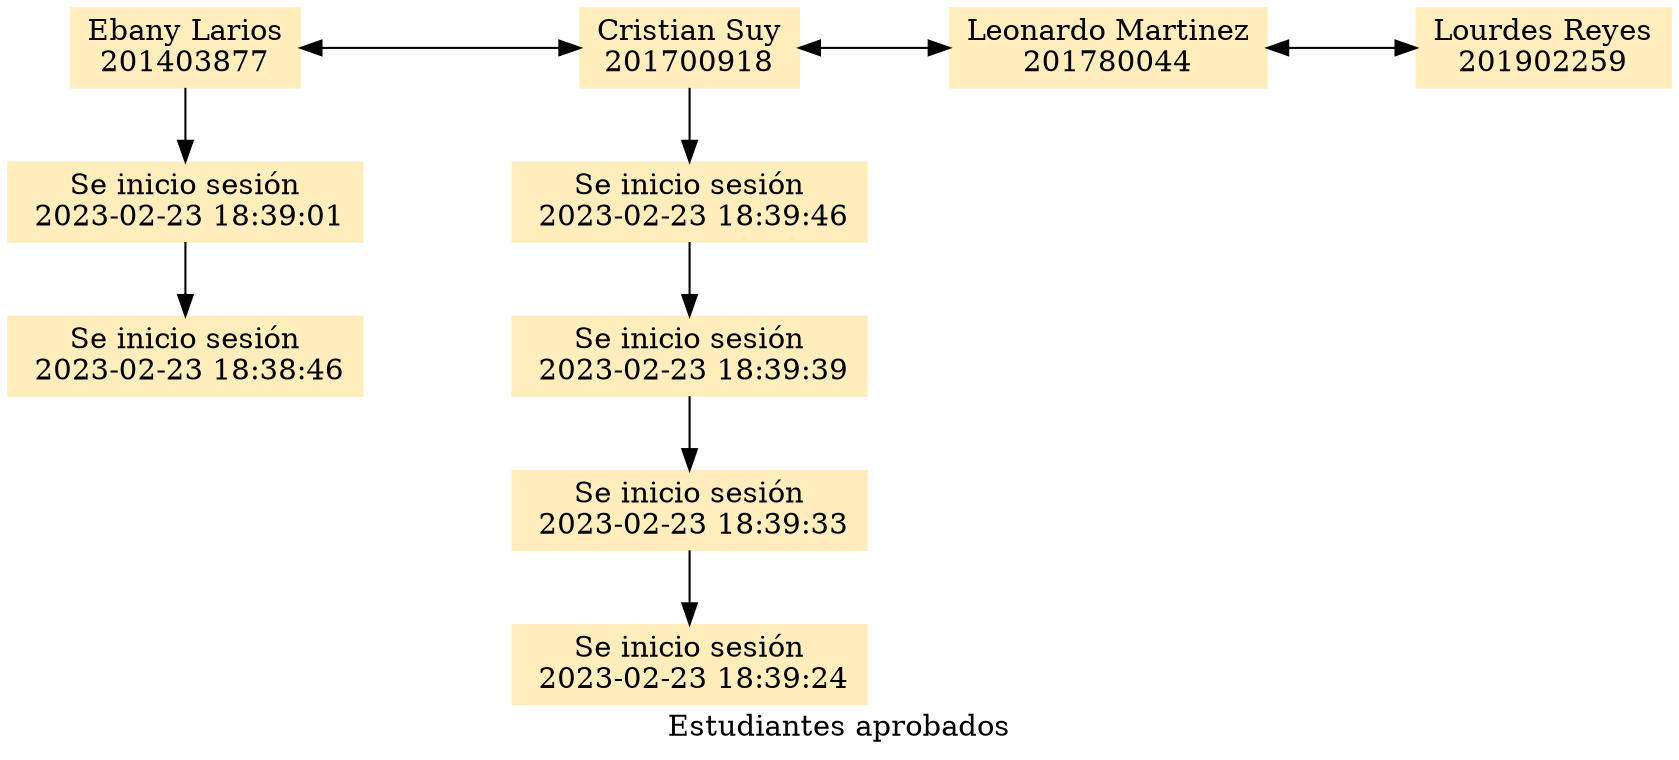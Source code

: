 digraph {
		node [color="#FFEDBB", shape=box style=filled]
		label="Estudiantes aprobados"
		nodesep=1
	
subgraph 201403877 {
				rankdir=LR
				Estudiante0[label="Ebany Larios\n201403877"]
Log2014038770[label="Se inicio sesión\n 2023-02-23 18:39:01"]
Log2014038771[label="Se inicio sesión\n 2023-02-23 18:38:46"]
Estudiante0->Log2014038770->Log2014038771}
subgraph 201700918 {
				rankdir=LR
				Estudiante1[label="Cristian Suy\n201700918"]
Log2017009180[label="Se inicio sesión\n 2023-02-23 18:39:46"]
Log2017009181[label="Se inicio sesión\n 2023-02-23 18:39:39"]
Log2017009182[label="Se inicio sesión\n 2023-02-23 18:39:33"]
Log2017009183[label="Se inicio sesión\n 2023-02-23 18:39:24"]
Estudiante1->Log2017009180->Log2017009181->Log2017009182->Log2017009183}
subgraph 201780044 {
				rankdir=LR
				Estudiante2[label="Leonardo Martinez\n201780044"]
}
subgraph 201902259 {
				rankdir=LR
				Estudiante3[label="Lourdes Reyes\n201902259"]
}
{rankdir=TB;Estudiante0->Estudiante1->Estudiante2->Estudiante3[constraint=false] [dir=both]}}